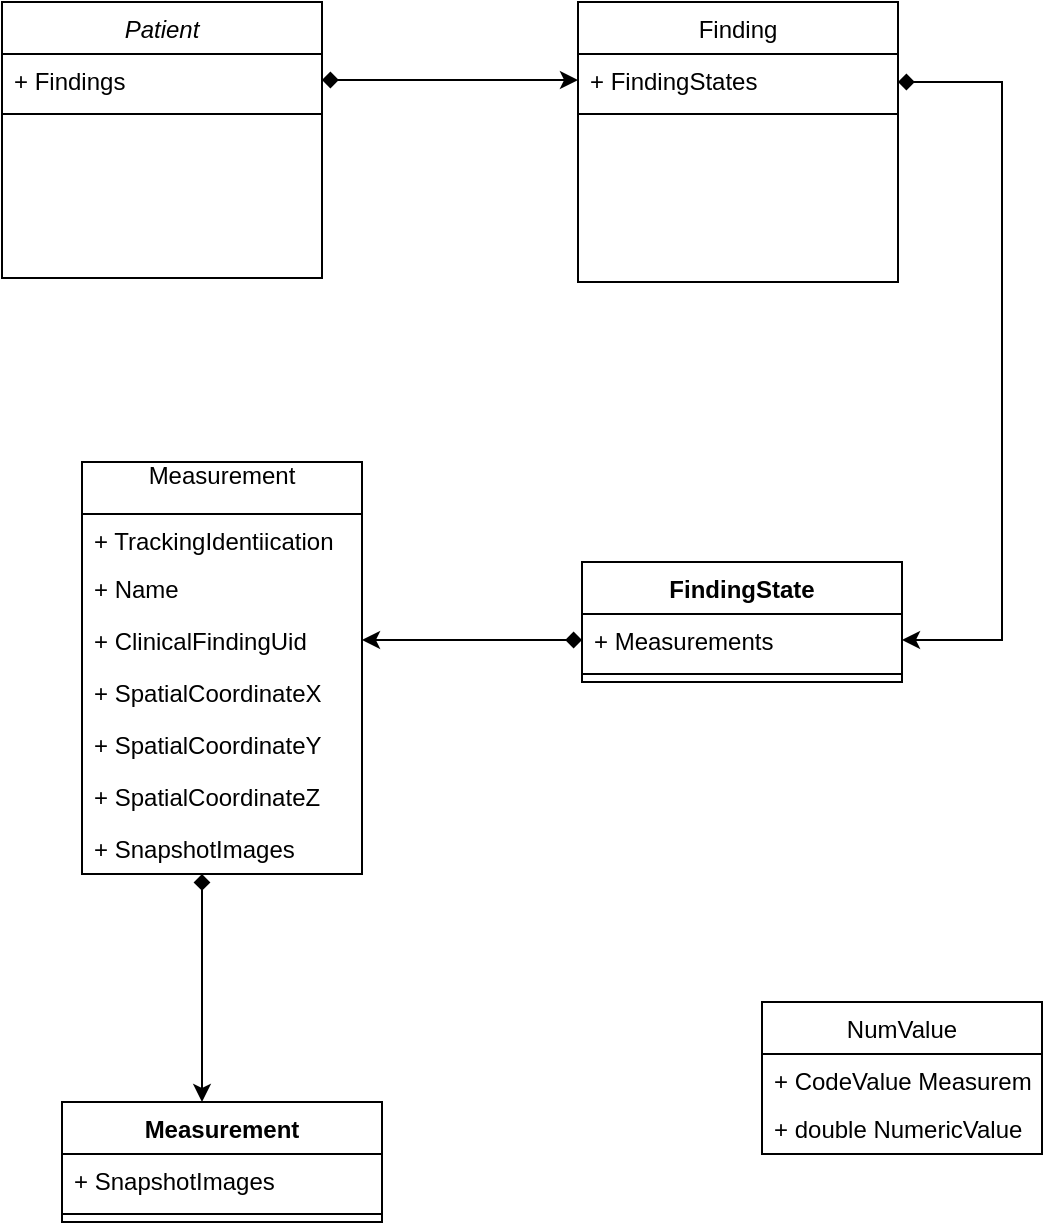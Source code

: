 <mxfile version="14.2.1" type="github">
  <diagram id="C5RBs43oDa-KdzZeNtuy" name="Page-1">
    <mxGraphModel dx="1038" dy="548" grid="1" gridSize="10" guides="1" tooltips="1" connect="1" arrows="1" fold="1" page="1" pageScale="1" pageWidth="827" pageHeight="1169" math="0" shadow="0">
      <root>
        <mxCell id="WIyWlLk6GJQsqaUBKTNV-0" />
        <mxCell id="WIyWlLk6GJQsqaUBKTNV-1" parent="WIyWlLk6GJQsqaUBKTNV-0" />
        <mxCell id="zkfFHV4jXpPFQw0GAbJ--0" value="Patient" style="swimlane;fontStyle=2;align=center;verticalAlign=top;childLayout=stackLayout;horizontal=1;startSize=26;horizontalStack=0;resizeParent=1;resizeLast=0;collapsible=1;marginBottom=0;rounded=0;shadow=0;strokeWidth=1;" parent="WIyWlLk6GJQsqaUBKTNV-1" vertex="1">
          <mxGeometry x="220" y="120" width="160" height="138" as="geometry">
            <mxRectangle x="230" y="140" width="160" height="26" as="alternateBounds" />
          </mxGeometry>
        </mxCell>
        <mxCell id="zkfFHV4jXpPFQw0GAbJ--1" value="+ Findings" style="text;align=left;verticalAlign=top;spacingLeft=4;spacingRight=4;overflow=hidden;rotatable=0;points=[[0,0.5],[1,0.5]];portConstraint=eastwest;" parent="zkfFHV4jXpPFQw0GAbJ--0" vertex="1">
          <mxGeometry y="26" width="160" height="26" as="geometry" />
        </mxCell>
        <mxCell id="zkfFHV4jXpPFQw0GAbJ--4" value="" style="line;html=1;strokeWidth=1;align=left;verticalAlign=middle;spacingTop=-1;spacingLeft=3;spacingRight=3;rotatable=0;labelPosition=right;points=[];portConstraint=eastwest;" parent="zkfFHV4jXpPFQw0GAbJ--0" vertex="1">
          <mxGeometry y="52" width="160" height="8" as="geometry" />
        </mxCell>
        <mxCell id="zkfFHV4jXpPFQw0GAbJ--17" value="Finding&#xa;" style="swimlane;fontStyle=0;align=center;verticalAlign=top;childLayout=stackLayout;horizontal=1;startSize=26;horizontalStack=0;resizeParent=1;resizeLast=0;collapsible=1;marginBottom=0;rounded=0;shadow=0;strokeWidth=1;" parent="WIyWlLk6GJQsqaUBKTNV-1" vertex="1">
          <mxGeometry x="508" y="120" width="160" height="140" as="geometry">
            <mxRectangle x="550" y="140" width="160" height="26" as="alternateBounds" />
          </mxGeometry>
        </mxCell>
        <mxCell id="zkfFHV4jXpPFQw0GAbJ--18" value="+ FindingStates" style="text;align=left;verticalAlign=top;spacingLeft=4;spacingRight=4;overflow=hidden;rotatable=0;points=[[0,0.5],[1,0.5]];portConstraint=eastwest;" parent="zkfFHV4jXpPFQw0GAbJ--17" vertex="1">
          <mxGeometry y="26" width="160" height="26" as="geometry" />
        </mxCell>
        <mxCell id="zkfFHV4jXpPFQw0GAbJ--23" value="" style="line;html=1;strokeWidth=1;align=left;verticalAlign=middle;spacingTop=-1;spacingLeft=3;spacingRight=3;rotatable=0;labelPosition=right;points=[];portConstraint=eastwest;" parent="zkfFHV4jXpPFQw0GAbJ--17" vertex="1">
          <mxGeometry y="52" width="160" height="8" as="geometry" />
        </mxCell>
        <mxCell id="5xJ_44aCOJw7XmMk4hoC-0" style="edgeStyle=orthogonalEdgeStyle;rounded=0;orthogonalLoop=1;jettySize=auto;html=1;exitX=1;exitY=0.5;exitDx=0;exitDy=0;entryX=0;entryY=0.5;entryDx=0;entryDy=0;startArrow=diamond;startFill=1;" parent="WIyWlLk6GJQsqaUBKTNV-1" source="zkfFHV4jXpPFQw0GAbJ--1" target="zkfFHV4jXpPFQw0GAbJ--18" edge="1">
          <mxGeometry relative="1" as="geometry" />
        </mxCell>
        <mxCell id="5xJ_44aCOJw7XmMk4hoC-1" value="FindingState" style="swimlane;fontStyle=1;align=center;verticalAlign=top;childLayout=stackLayout;horizontal=1;startSize=26;horizontalStack=0;resizeParent=1;resizeParentMax=0;resizeLast=0;collapsible=1;marginBottom=0;" parent="WIyWlLk6GJQsqaUBKTNV-1" vertex="1">
          <mxGeometry x="510" y="400" width="160" height="60" as="geometry" />
        </mxCell>
        <mxCell id="5xJ_44aCOJw7XmMk4hoC-2" value="+ Measurements" style="text;strokeColor=none;fillColor=none;align=left;verticalAlign=top;spacingLeft=4;spacingRight=4;overflow=hidden;rotatable=0;points=[[0,0.5],[1,0.5]];portConstraint=eastwest;" parent="5xJ_44aCOJw7XmMk4hoC-1" vertex="1">
          <mxGeometry y="26" width="160" height="26" as="geometry" />
        </mxCell>
        <mxCell id="5xJ_44aCOJw7XmMk4hoC-3" value="" style="line;strokeWidth=1;fillColor=none;align=left;verticalAlign=middle;spacingTop=-1;spacingLeft=3;spacingRight=3;rotatable=0;labelPosition=right;points=[];portConstraint=eastwest;" parent="5xJ_44aCOJw7XmMk4hoC-1" vertex="1">
          <mxGeometry y="52" width="160" height="8" as="geometry" />
        </mxCell>
        <mxCell id="5xJ_44aCOJw7XmMk4hoC-9" style="edgeStyle=orthogonalEdgeStyle;rounded=0;orthogonalLoop=1;jettySize=auto;html=1;exitX=1;exitY=0.5;exitDx=0;exitDy=0;startArrow=diamond;startFill=1;entryX=1;entryY=0.5;entryDx=0;entryDy=0;" parent="WIyWlLk6GJQsqaUBKTNV-1" target="5xJ_44aCOJw7XmMk4hoC-2" edge="1">
          <mxGeometry relative="1" as="geometry">
            <mxPoint x="668" y="160" as="sourcePoint" />
            <mxPoint x="780" y="440" as="targetPoint" />
            <Array as="points">
              <mxPoint x="720" y="160" />
              <mxPoint x="720" y="439" />
            </Array>
          </mxGeometry>
        </mxCell>
        <mxCell id="5xJ_44aCOJw7XmMk4hoC-13" style="edgeStyle=orthogonalEdgeStyle;rounded=0;orthogonalLoop=1;jettySize=auto;html=1;startArrow=diamond;startFill=1;entryX=1;entryY=0.5;entryDx=0;entryDy=0;exitX=0;exitY=0.5;exitDx=0;exitDy=0;" parent="WIyWlLk6GJQsqaUBKTNV-1" source="5xJ_44aCOJw7XmMk4hoC-2" edge="1">
          <mxGeometry relative="1" as="geometry">
            <mxPoint x="510" y="438.5" as="sourcePoint" />
            <mxPoint x="400" y="439" as="targetPoint" />
          </mxGeometry>
        </mxCell>
        <mxCell id="5xJ_44aCOJw7XmMk4hoC-15" value="Measurement" style="swimlane;fontStyle=1;align=center;verticalAlign=top;childLayout=stackLayout;horizontal=1;startSize=26;horizontalStack=0;resizeParent=1;resizeParentMax=0;resizeLast=0;collapsible=1;marginBottom=0;" parent="WIyWlLk6GJQsqaUBKTNV-1" vertex="1">
          <mxGeometry x="250" y="670" width="160" height="60" as="geometry" />
        </mxCell>
        <mxCell id="5xJ_44aCOJw7XmMk4hoC-16" value="+ SnapshotImages" style="text;strokeColor=none;fillColor=none;align=left;verticalAlign=top;spacingLeft=4;spacingRight=4;overflow=hidden;rotatable=0;points=[[0,0.5],[1,0.5]];portConstraint=eastwest;" parent="5xJ_44aCOJw7XmMk4hoC-15" vertex="1">
          <mxGeometry y="26" width="160" height="26" as="geometry" />
        </mxCell>
        <mxCell id="5xJ_44aCOJw7XmMk4hoC-17" value="" style="line;strokeWidth=1;fillColor=none;align=left;verticalAlign=middle;spacingTop=-1;spacingLeft=3;spacingRight=3;rotatable=0;labelPosition=right;points=[];portConstraint=eastwest;" parent="5xJ_44aCOJw7XmMk4hoC-15" vertex="1">
          <mxGeometry y="52" width="160" height="8" as="geometry" />
        </mxCell>
        <mxCell id="5xJ_44aCOJw7XmMk4hoC-19" style="edgeStyle=orthogonalEdgeStyle;rounded=0;orthogonalLoop=1;jettySize=auto;html=1;startArrow=diamond;startFill=1;" parent="WIyWlLk6GJQsqaUBKTNV-1" edge="1">
          <mxGeometry relative="1" as="geometry">
            <mxPoint x="320" y="556" as="sourcePoint" />
            <mxPoint x="320" y="670" as="targetPoint" />
          </mxGeometry>
        </mxCell>
        <mxCell id="cW3n6tTwafFyIg16aTwX-0" value="Measurement&#xa;" style="swimlane;fontStyle=0;childLayout=stackLayout;horizontal=1;startSize=26;fillColor=none;horizontalStack=0;resizeParent=1;resizeParentMax=0;resizeLast=0;collapsible=1;marginBottom=0;" parent="WIyWlLk6GJQsqaUBKTNV-1" vertex="1">
          <mxGeometry x="260" y="350" width="140" height="206" as="geometry" />
        </mxCell>
        <mxCell id="cW3n6tTwafFyIg16aTwX-1" value="+ TrackingIdentiication" style="text;strokeColor=none;fillColor=none;align=left;verticalAlign=top;spacingLeft=4;spacingRight=4;overflow=hidden;rotatable=0;points=[[0,0.5],[1,0.5]];portConstraint=eastwest;" parent="cW3n6tTwafFyIg16aTwX-0" vertex="1">
          <mxGeometry y="26" width="140" height="24" as="geometry" />
        </mxCell>
        <mxCell id="cW3n6tTwafFyIg16aTwX-2" value="+ Name" style="text;strokeColor=none;fillColor=none;align=left;verticalAlign=top;spacingLeft=4;spacingRight=4;overflow=hidden;rotatable=0;points=[[0,0.5],[1,0.5]];portConstraint=eastwest;" parent="cW3n6tTwafFyIg16aTwX-0" vertex="1">
          <mxGeometry y="50" width="140" height="26" as="geometry" />
        </mxCell>
        <mxCell id="cW3n6tTwafFyIg16aTwX-3" value="+ ClinicalFindingUid&#xa;" style="text;strokeColor=none;fillColor=none;align=left;verticalAlign=top;spacingLeft=4;spacingRight=4;overflow=hidden;rotatable=0;points=[[0,0.5],[1,0.5]];portConstraint=eastwest;" parent="cW3n6tTwafFyIg16aTwX-0" vertex="1">
          <mxGeometry y="76" width="140" height="26" as="geometry" />
        </mxCell>
        <mxCell id="cW3n6tTwafFyIg16aTwX-4" value="+ SpatialCoordinateX&#xa;" style="text;strokeColor=none;fillColor=none;align=left;verticalAlign=top;spacingLeft=4;spacingRight=4;overflow=hidden;rotatable=0;points=[[0,0.5],[1,0.5]];portConstraint=eastwest;" parent="cW3n6tTwafFyIg16aTwX-0" vertex="1">
          <mxGeometry y="102" width="140" height="26" as="geometry" />
        </mxCell>
        <mxCell id="cW3n6tTwafFyIg16aTwX-5" value="+ SpatialCoordinateY" style="text;strokeColor=none;fillColor=none;align=left;verticalAlign=top;spacingLeft=4;spacingRight=4;overflow=hidden;rotatable=0;points=[[0,0.5],[1,0.5]];portConstraint=eastwest;" parent="cW3n6tTwafFyIg16aTwX-0" vertex="1">
          <mxGeometry y="128" width="140" height="26" as="geometry" />
        </mxCell>
        <mxCell id="cW3n6tTwafFyIg16aTwX-6" value="+ SpatialCoordinateZ&#xa;" style="text;strokeColor=none;fillColor=none;align=left;verticalAlign=top;spacingLeft=4;spacingRight=4;overflow=hidden;rotatable=0;points=[[0,0.5],[1,0.5]];portConstraint=eastwest;" parent="cW3n6tTwafFyIg16aTwX-0" vertex="1">
          <mxGeometry y="154" width="140" height="26" as="geometry" />
        </mxCell>
        <mxCell id="cW3n6tTwafFyIg16aTwX-7" value="+ SnapshotImages&#xa;" style="text;strokeColor=none;fillColor=none;align=left;verticalAlign=top;spacingLeft=4;spacingRight=4;overflow=hidden;rotatable=0;points=[[0,0.5],[1,0.5]];portConstraint=eastwest;" parent="cW3n6tTwafFyIg16aTwX-0" vertex="1">
          <mxGeometry y="180" width="140" height="26" as="geometry" />
        </mxCell>
        <mxCell id="Y_8QfT4Fh1bFOFQosbx5-8" value="NumValue" style="swimlane;fontStyle=0;childLayout=stackLayout;horizontal=1;startSize=26;fillColor=none;horizontalStack=0;resizeParent=1;resizeParentMax=0;resizeLast=0;collapsible=1;marginBottom=0;" parent="WIyWlLk6GJQsqaUBKTNV-1" vertex="1">
          <mxGeometry x="600" y="620" width="140" height="76" as="geometry" />
        </mxCell>
        <mxCell id="Y_8QfT4Fh1bFOFQosbx5-9" value="+ CodeValue Measurement Unit&#xa;" style="text;strokeColor=none;fillColor=none;align=left;verticalAlign=top;spacingLeft=4;spacingRight=4;overflow=hidden;rotatable=0;points=[[0,0.5],[1,0.5]];portConstraint=eastwest;" parent="Y_8QfT4Fh1bFOFQosbx5-8" vertex="1">
          <mxGeometry y="26" width="140" height="24" as="geometry" />
        </mxCell>
        <mxCell id="Y_8QfT4Fh1bFOFQosbx5-10" value="+ double NumericValue" style="text;strokeColor=none;fillColor=none;align=left;verticalAlign=top;spacingLeft=4;spacingRight=4;overflow=hidden;rotatable=0;points=[[0,0.5],[1,0.5]];portConstraint=eastwest;" parent="Y_8QfT4Fh1bFOFQosbx5-8" vertex="1">
          <mxGeometry y="50" width="140" height="26" as="geometry" />
        </mxCell>
      </root>
    </mxGraphModel>
  </diagram>
</mxfile>
